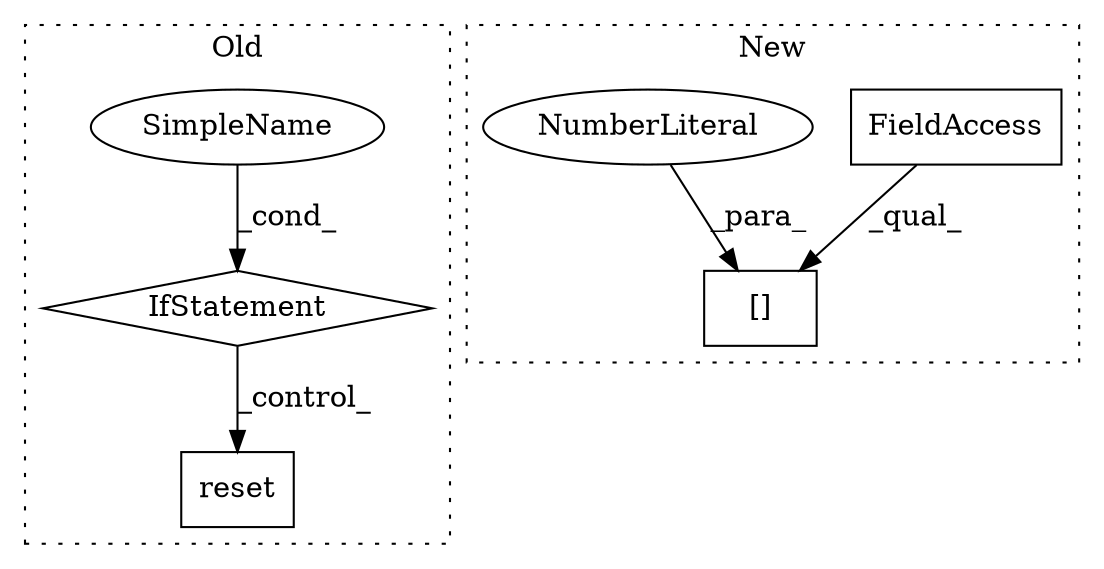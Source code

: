 digraph G {
subgraph cluster0 {
1 [label="reset" a="32" s="2118,2137" l="6,1" shape="box"];
4 [label="IfStatement" a="25" s="2080,2108" l="4,2" shape="diamond"];
6 [label="SimpleName" a="42" s="" l="" shape="ellipse"];
label = "Old";
style="dotted";
}
subgraph cluster1 {
2 [label="[]" a="2" s="1939,1977" l="37,1" shape="box"];
3 [label="FieldAccess" a="22" s="1939" l="36" shape="box"];
5 [label="NumberLiteral" a="34" s="1976" l="1" shape="ellipse"];
label = "New";
style="dotted";
}
3 -> 2 [label="_qual_"];
4 -> 1 [label="_control_"];
5 -> 2 [label="_para_"];
6 -> 4 [label="_cond_"];
}